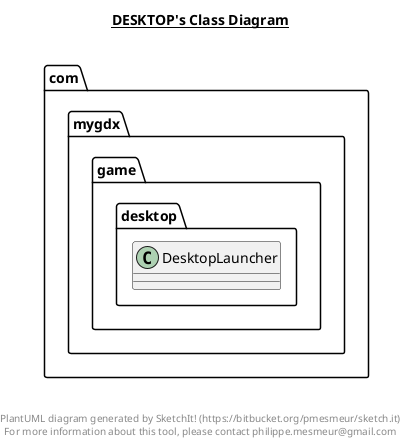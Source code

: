 @startuml

title __DESKTOP's Class Diagram__\n

  namespace com.mygdx.game.desktop {
    class com.mygdx.game.desktop.DesktopLauncher {
    }
  }
  



right footer


PlantUML diagram generated by SketchIt! (https://bitbucket.org/pmesmeur/sketch.it)
For more information about this tool, please contact philippe.mesmeur@gmail.com
endfooter

@enduml
